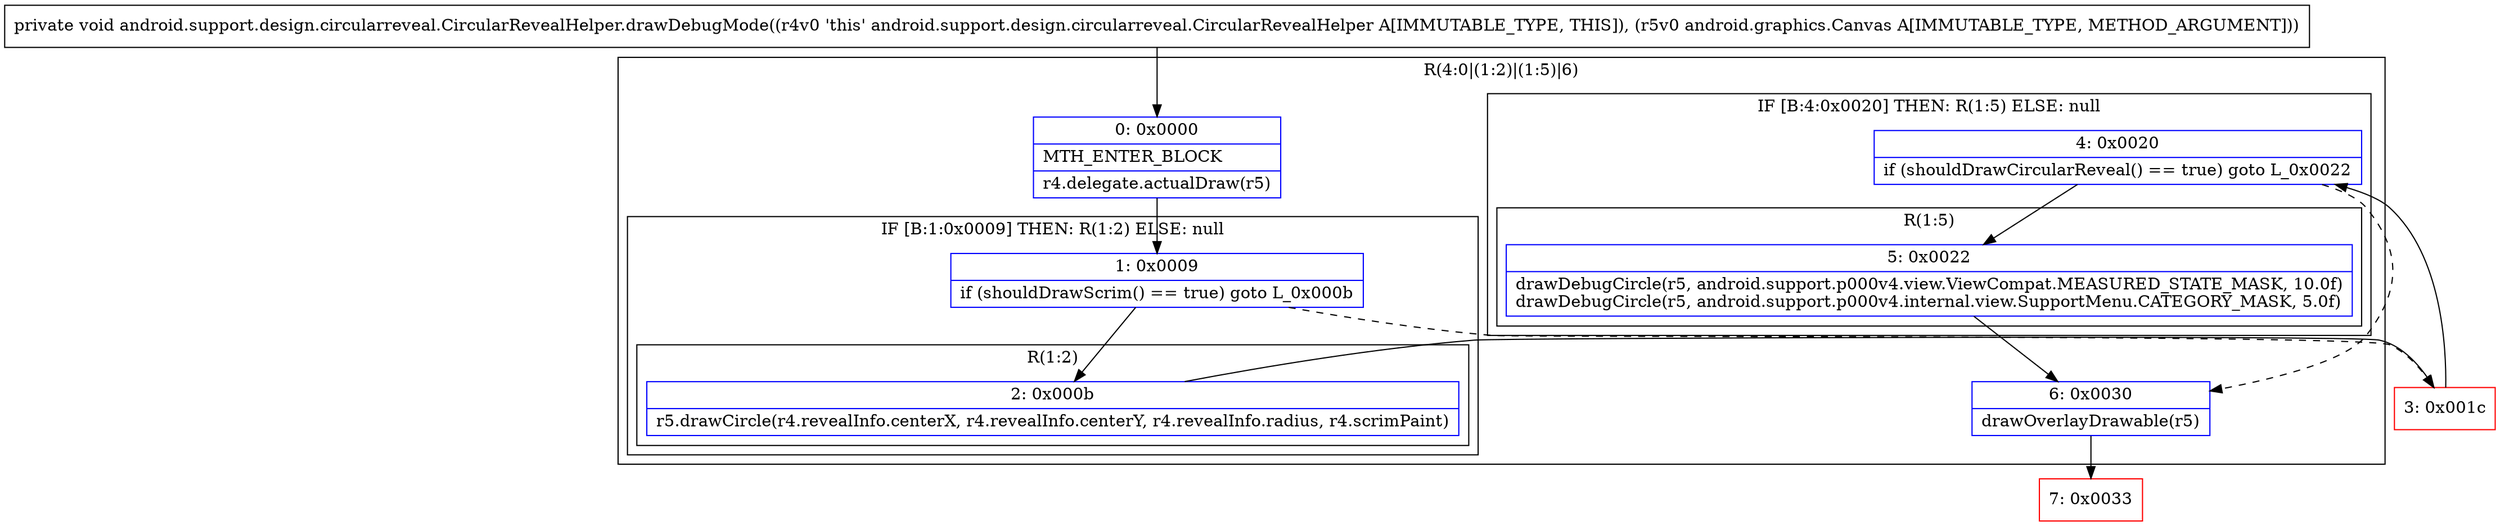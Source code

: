 digraph "CFG forandroid.support.design.circularreveal.CircularRevealHelper.drawDebugMode(Landroid\/graphics\/Canvas;)V" {
subgraph cluster_Region_724717696 {
label = "R(4:0|(1:2)|(1:5)|6)";
node [shape=record,color=blue];
Node_0 [shape=record,label="{0\:\ 0x0000|MTH_ENTER_BLOCK\l|r4.delegate.actualDraw(r5)\l}"];
subgraph cluster_IfRegion_1015049676 {
label = "IF [B:1:0x0009] THEN: R(1:2) ELSE: null";
node [shape=record,color=blue];
Node_1 [shape=record,label="{1\:\ 0x0009|if (shouldDrawScrim() == true) goto L_0x000b\l}"];
subgraph cluster_Region_494146198 {
label = "R(1:2)";
node [shape=record,color=blue];
Node_2 [shape=record,label="{2\:\ 0x000b|r5.drawCircle(r4.revealInfo.centerX, r4.revealInfo.centerY, r4.revealInfo.radius, r4.scrimPaint)\l}"];
}
}
subgraph cluster_IfRegion_430565275 {
label = "IF [B:4:0x0020] THEN: R(1:5) ELSE: null";
node [shape=record,color=blue];
Node_4 [shape=record,label="{4\:\ 0x0020|if (shouldDrawCircularReveal() == true) goto L_0x0022\l}"];
subgraph cluster_Region_547754622 {
label = "R(1:5)";
node [shape=record,color=blue];
Node_5 [shape=record,label="{5\:\ 0x0022|drawDebugCircle(r5, android.support.p000v4.view.ViewCompat.MEASURED_STATE_MASK, 10.0f)\ldrawDebugCircle(r5, android.support.p000v4.internal.view.SupportMenu.CATEGORY_MASK, 5.0f)\l}"];
}
}
Node_6 [shape=record,label="{6\:\ 0x0030|drawOverlayDrawable(r5)\l}"];
}
Node_3 [shape=record,color=red,label="{3\:\ 0x001c}"];
Node_7 [shape=record,color=red,label="{7\:\ 0x0033}"];
MethodNode[shape=record,label="{private void android.support.design.circularreveal.CircularRevealHelper.drawDebugMode((r4v0 'this' android.support.design.circularreveal.CircularRevealHelper A[IMMUTABLE_TYPE, THIS]), (r5v0 android.graphics.Canvas A[IMMUTABLE_TYPE, METHOD_ARGUMENT])) }"];
MethodNode -> Node_0;
Node_0 -> Node_1;
Node_1 -> Node_2;
Node_1 -> Node_3[style=dashed];
Node_2 -> Node_3;
Node_4 -> Node_5;
Node_4 -> Node_6[style=dashed];
Node_5 -> Node_6;
Node_6 -> Node_7;
Node_3 -> Node_4;
}

